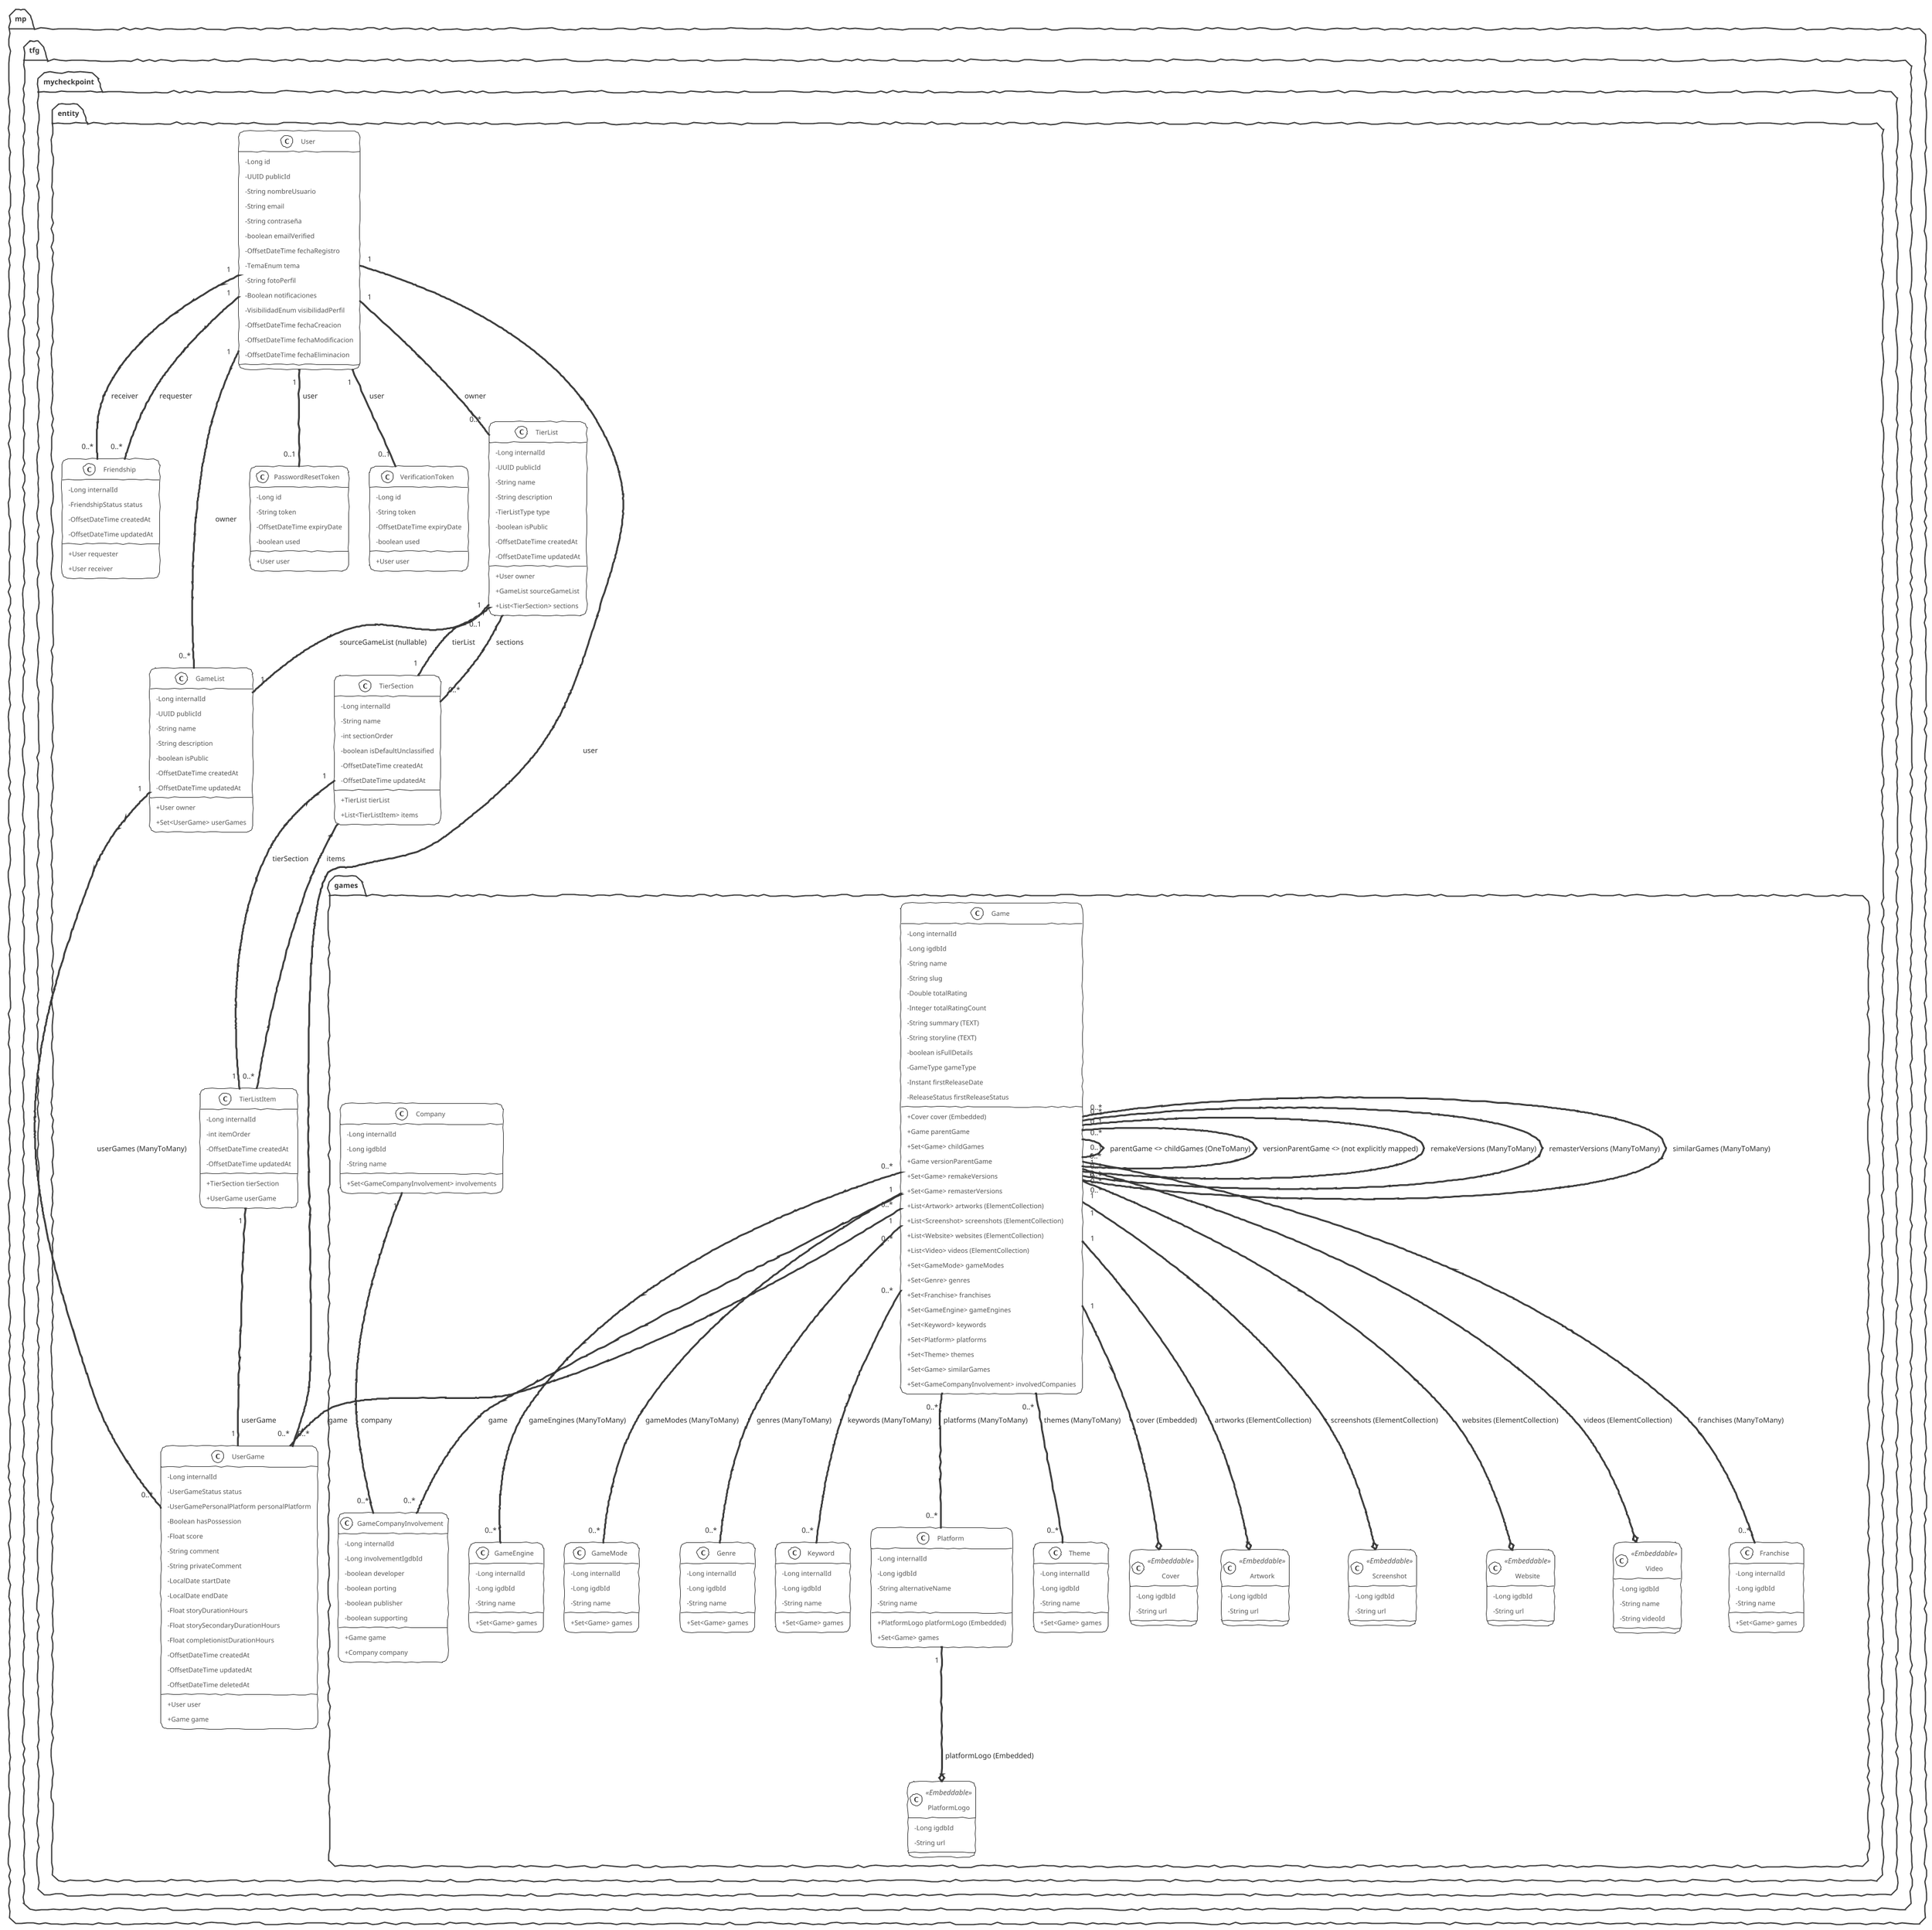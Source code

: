 @startuml
!theme sketchy-outline

skinparam classAttributeIconSize 0
skinparam defaultFontName Fira Code
skinparam roundcorner 20
hide emptymembers

package "mp.tfg.mycheckpoint.entity" {

  class User {
    - Long id
    - UUID publicId
    - String nombreUsuario
    - String email
    - String contraseña
    - boolean emailVerified
    - OffsetDateTime fechaRegistro
    - TemaEnum tema
    - String fotoPerfil
    - Boolean notificaciones
    - VisibilidadEnum visibilidadPerfil
    - OffsetDateTime fechaCreacion
    - OffsetDateTime fechaModificacion
    - OffsetDateTime fechaEliminacion
  }

  class Friendship {
    - Long internalId
    - FriendshipStatus status
    - OffsetDateTime createdAt
    - OffsetDateTime updatedAt
    --
    + User requester
    + User receiver
  }

  class GameList {
    - Long internalId
    - UUID publicId
    - String name
    - String description
    - boolean isPublic
    - OffsetDateTime createdAt
    - OffsetDateTime updatedAt
    --
    + User owner
    + Set<UserGame> userGames
  }

  class PasswordResetToken {
    - Long id
    - String token
    - OffsetDateTime expiryDate
    - boolean used
    --
    + User user
  }

  class VerificationToken {
    - Long id
    - String token
    - OffsetDateTime expiryDate
    - boolean used
    --
    + User user
  }

  class UserGame {
    - Long internalId
    - UserGameStatus status
    - UserGamePersonalPlatform personalPlatform
    - Boolean hasPossession
    - Float score
    - String comment
    - String privateComment
    - LocalDate startDate
    - LocalDate endDate
    - Float storyDurationHours
    - Float storySecondaryDurationHours
    - Float completionistDurationHours
    - OffsetDateTime createdAt
    - OffsetDateTime updatedAt
    - OffsetDateTime deletedAt
    --
    + User user
    + Game game
  }

  class TierList {
    - Long internalId
    - UUID publicId
    - String name
    - String description
    - TierListType type
    - boolean isPublic
    - OffsetDateTime createdAt
    - OffsetDateTime updatedAt
    --
    + User owner
    + GameList sourceGameList
    + List<TierSection> sections
  }

  class TierSection {
    - Long internalId
    - String name
    - int sectionOrder
    - boolean isDefaultUnclassified
    - OffsetDateTime createdAt
    - OffsetDateTime updatedAt
    --
    + TierList tierList
    + List<TierListItem> items
  }

  class TierListItem {
    - Long internalId
    - int itemOrder
    - OffsetDateTime createdAt
    - OffsetDateTime updatedAt
    --
    + TierSection tierSection
    + UserGame userGame
  }
}

package "mp.tfg.mycheckpoint.entity.games" {

  class Game {
    - Long internalId
    - Long igdbId
    - String name
    - String slug
    - Double totalRating
    - Integer totalRatingCount
    - String summary (TEXT)
    - String storyline (TEXT)
    - boolean isFullDetails
    - GameType gameType
    - Instant firstReleaseDate
    - ReleaseStatus firstReleaseStatus
    --
    + Cover cover (Embedded)
    + Game parentGame
    + Set<Game> childGames
    + Game versionParentGame
    + Set<Game> remakeVersions
    + Set<Game> remasterVersions
    + List<Artwork> artworks (ElementCollection)
    + List<Screenshot> screenshots (ElementCollection)
    + List<Website> websites (ElementCollection)
    + List<Video> videos (ElementCollection)
    + Set<GameMode> gameModes
    + Set<Genre> genres
    + Set<Franchise> franchises
    + Set<GameEngine> gameEngines
    + Set<Keyword> keywords
    + Set<Platform> platforms
    + Set<Theme> themes
    + Set<Game> similarGames
    + Set<GameCompanyInvolvement> involvedCompanies
  }

  class Company {
    - Long internalId
    - Long igdbId
    - String name
    --
    + Set<GameCompanyInvolvement> involvements
  }

  class GameCompanyInvolvement {
    - Long internalId
    - Long involvementIgdbId
    - boolean developer
    - boolean porting
    - boolean publisher
    - boolean supporting
    --
    + Game game
    + Company company
  }

  class Franchise {
    - Long internalId
    - Long igdbId
    - String name
    --
    + Set<Game> games
  }

  class GameEngine {
    - Long internalId
    - Long igdbId
    - String name
    --
    + Set<Game> games
  }

  class GameMode {
    - Long internalId
    - Long igdbId
    - String name
    --
    + Set<Game> games
  }

  class Genre {
    - Long internalId
    - Long igdbId
    - String name
    --
    + Set<Game> games
  }

  class Keyword {
    - Long internalId
    - Long igdbId
    - String name
    --
    + Set<Game> games
  }

  class Platform {
    - Long internalId
    - Long igdbId
    - String alternativeName
    - String name
    --
    + PlatformLogo platformLogo (Embedded)
    + Set<Game> games
  }

  class Theme {
    - Long internalId
    - Long igdbId
    - String name
    --
    + Set<Game> games
  }

  'Embeddable classes (represented as distinct classes for diagram clarity)
  class Cover <<Embeddable>> {
    - Long igdbId
    - String url
  }

  class Artwork <<Embeddable>> {
    - Long igdbId
    - String url
  }

  class Screenshot <<Embeddable>> {
    - Long igdbId
    - String url
  }

  class Website <<Embeddable>> {
    - Long igdbId
    - String url
  }

  class Video <<Embeddable>> {
    - Long igdbId
    - String name
    - String videoId
  }

  class PlatformLogo <<Embeddable>> {
    - Long igdbId
    - String url
  }
}

' --- Relationships for non-game entities ---
User "1" -- "0..*" Friendship : "requester"
User "1" -- "0..*" Friendship : "receiver"
User "1" -- "0..*" GameList : "owner"
User "1" -- "0..1" PasswordResetToken : "user"
User "1" -- "0..1" VerificationToken : "user"
User "1" -- "0..*" UserGame : "user"
User "1" -- "0..*" TierList : "owner"

GameList "1" -- "0..*" UserGame : "userGames (ManyToMany)"

TierList "1" -- "0..*" TierSection : "sections"
TierList "0..1" -- "1" GameList : "sourceGameList (nullable)"

TierSection "1" -- "0..*" TierListItem : "items"
TierSection "1" -- "1" TierList : "tierList"

TierListItem "1" -- "1" TierSection : "tierSection"
TierListItem "1" -- "1" UserGame : "userGame"


' --- Relationships for game entities ---
Game "1" -- "0..*" UserGame : "game"

Game "1" --o Cover : "cover (Embedded)"
Game "1" --o Artwork : "artworks (ElementCollection)"
Game "1" --o Screenshot : "screenshots (ElementCollection)"
Game "1" --o Website : "websites (ElementCollection)"
Game "1" --o Video : "videos (ElementCollection)"

Game "0..1" -- "0..*" Game : "parentGame <> childGames (OneToMany)"
Game "0..1" -- "0..*" Game : "versionParentGame <> (not explicitly mapped)"
Game "0..*" -- "0..*" Game : "remakeVersions (ManyToMany)"
Game "0..*" -- "0..*" Game : "remasterVersions (ManyToMany)"
Game "0..*" -- "0..*" Game : "similarGames (ManyToMany)"


Game "0..*" -- "0..*" GameMode : "gameModes (ManyToMany)"
Game "0..*" -- "0..*" Genre : "genres (ManyToMany)"
Game "0..*" -- "0..*" Franchise : "franchises (ManyToMany)"
Game "0..*" -- "0..*" GameEngine : "gameEngines (ManyToMany)"
Game "0..*" -- "0..*" Keyword : "keywords (ManyToMany)"
Game "0..*" -- "0..*" Platform : "platforms (ManyToMany)"
Game "0..*" -- "0..*" Theme : "themes (ManyToMany)"

Game "1" -- "0..*" GameCompanyInvolvement : "game"
Company "1" -- "0..*" GameCompanyInvolvement : "company"

Platform "1" --o PlatformLogo : "platformLogo (Embedded)"

@enduml